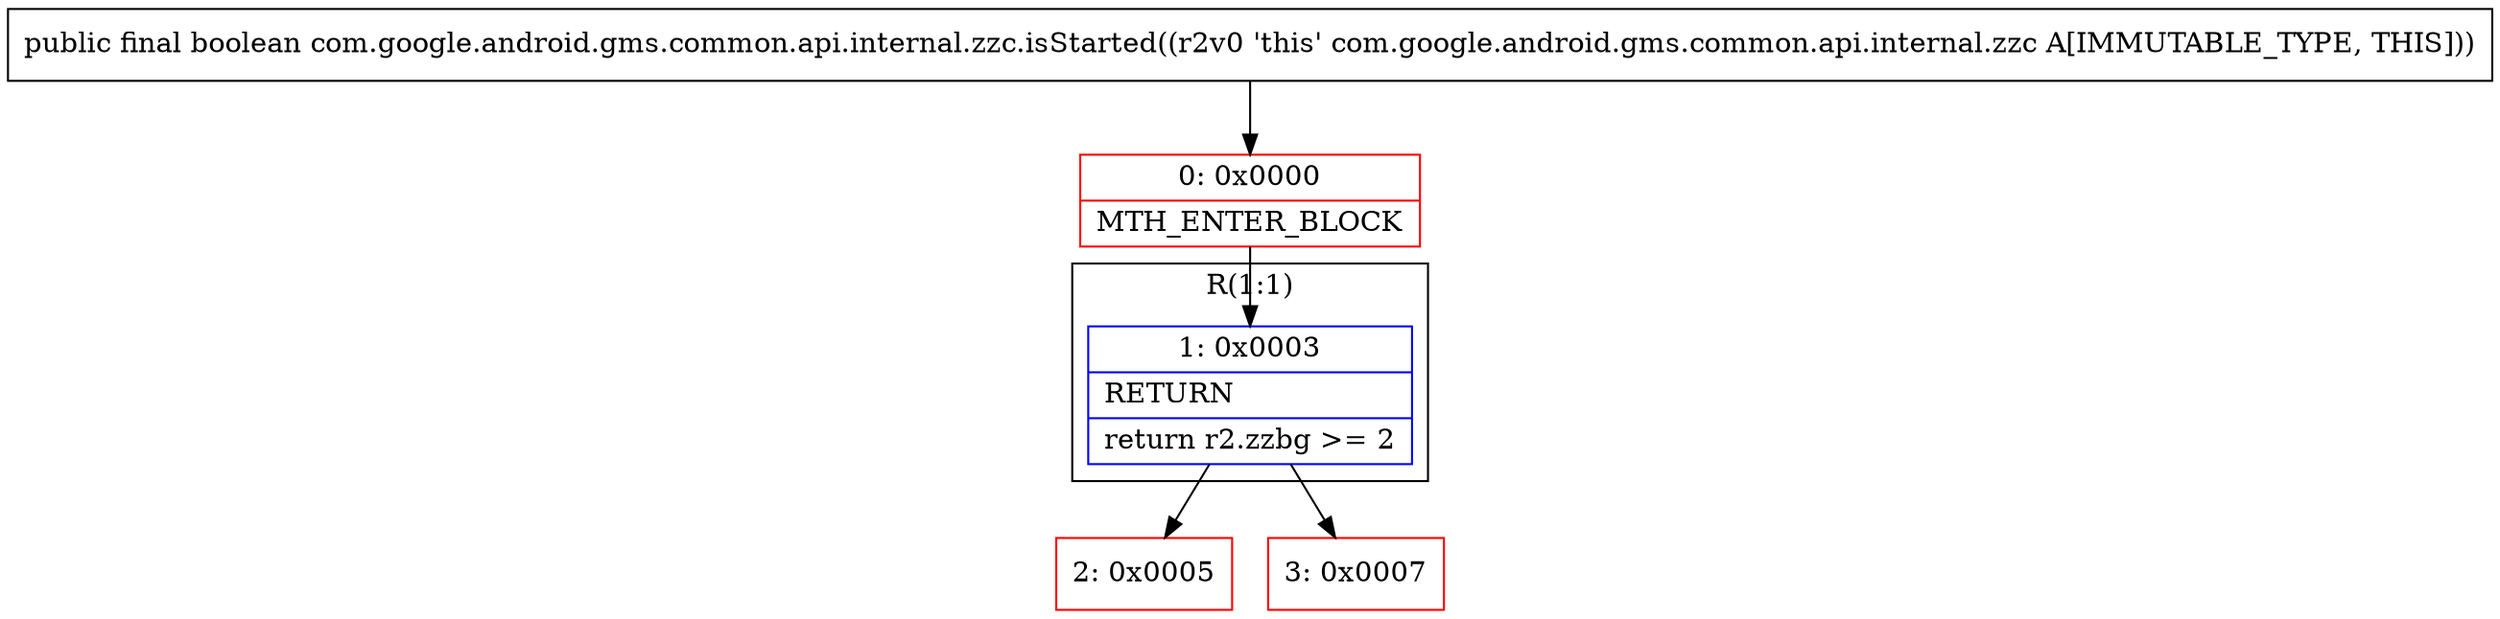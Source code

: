 digraph "CFG forcom.google.android.gms.common.api.internal.zzc.isStarted()Z" {
subgraph cluster_Region_1897858955 {
label = "R(1:1)";
node [shape=record,color=blue];
Node_1 [shape=record,label="{1\:\ 0x0003|RETURN\l|return r2.zzbg \>= 2\l}"];
}
Node_0 [shape=record,color=red,label="{0\:\ 0x0000|MTH_ENTER_BLOCK\l}"];
Node_2 [shape=record,color=red,label="{2\:\ 0x0005}"];
Node_3 [shape=record,color=red,label="{3\:\ 0x0007}"];
MethodNode[shape=record,label="{public final boolean com.google.android.gms.common.api.internal.zzc.isStarted((r2v0 'this' com.google.android.gms.common.api.internal.zzc A[IMMUTABLE_TYPE, THIS])) }"];
MethodNode -> Node_0;
Node_1 -> Node_2;
Node_1 -> Node_3;
Node_0 -> Node_1;
}

